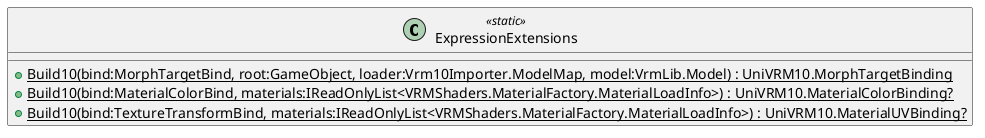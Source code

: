@startuml
class ExpressionExtensions <<static>> {
    + {static} Build10(bind:MorphTargetBind, root:GameObject, loader:Vrm10Importer.ModelMap, model:VrmLib.Model) : UniVRM10.MorphTargetBinding
    + {static} Build10(bind:MaterialColorBind, materials:IReadOnlyList<VRMShaders.MaterialFactory.MaterialLoadInfo>) : UniVRM10.MaterialColorBinding?
    + {static} Build10(bind:TextureTransformBind, materials:IReadOnlyList<VRMShaders.MaterialFactory.MaterialLoadInfo>) : UniVRM10.MaterialUVBinding?
}
@enduml
